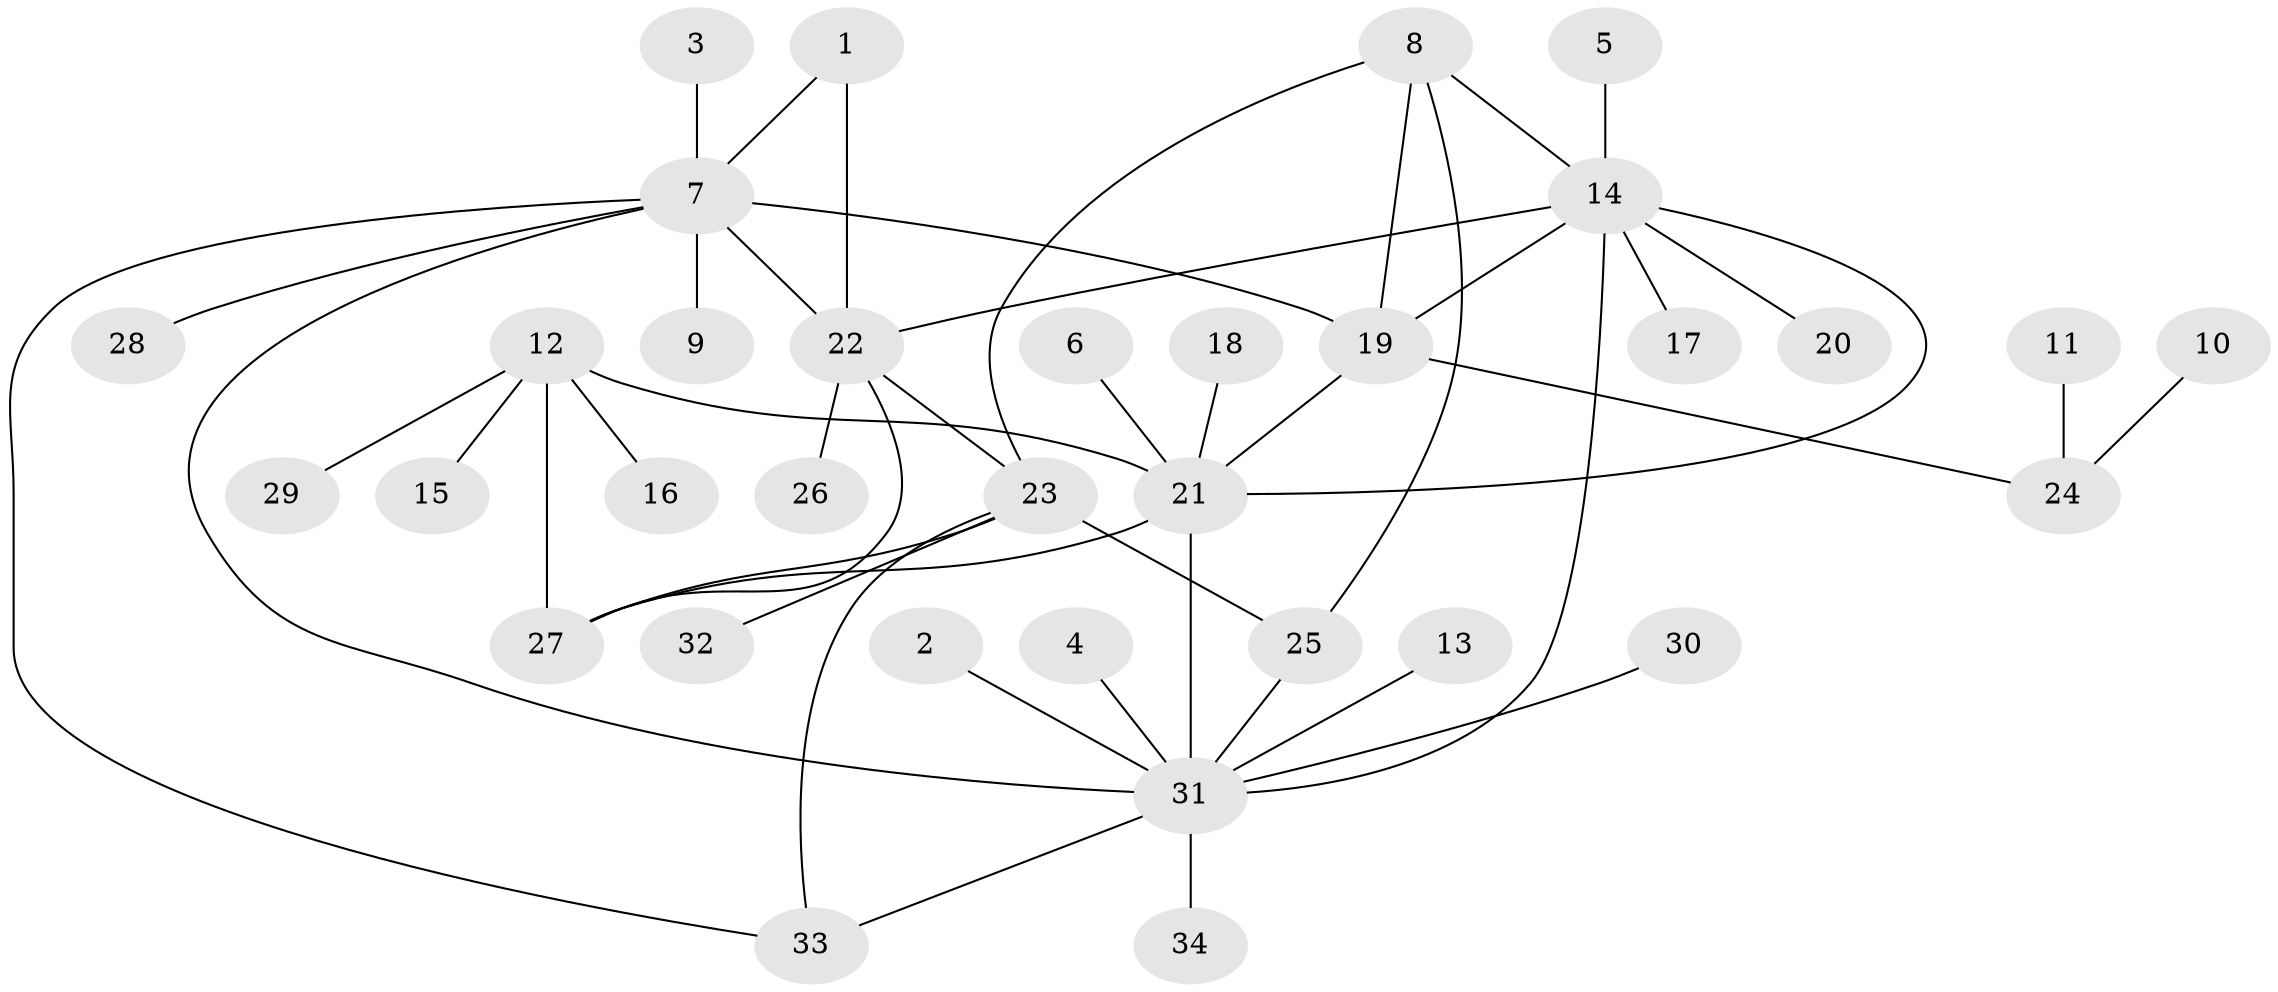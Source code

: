 // original degree distribution, {3: 0.04477611940298507, 5: 0.04477611940298507, 9: 0.029850746268656716, 7: 0.029850746268656716, 8: 0.04477611940298507, 4: 0.05970149253731343, 6: 0.014925373134328358, 2: 0.16417910447761194, 1: 0.5671641791044776}
// Generated by graph-tools (version 1.1) at 2025/50/03/09/25 03:50:42]
// undirected, 34 vertices, 47 edges
graph export_dot {
graph [start="1"]
  node [color=gray90,style=filled];
  1;
  2;
  3;
  4;
  5;
  6;
  7;
  8;
  9;
  10;
  11;
  12;
  13;
  14;
  15;
  16;
  17;
  18;
  19;
  20;
  21;
  22;
  23;
  24;
  25;
  26;
  27;
  28;
  29;
  30;
  31;
  32;
  33;
  34;
  1 -- 7 [weight=1.0];
  1 -- 22 [weight=1.0];
  2 -- 31 [weight=1.0];
  3 -- 7 [weight=1.0];
  4 -- 31 [weight=1.0];
  5 -- 14 [weight=1.0];
  6 -- 21 [weight=1.0];
  7 -- 9 [weight=1.0];
  7 -- 19 [weight=1.0];
  7 -- 22 [weight=1.0];
  7 -- 28 [weight=1.0];
  7 -- 31 [weight=1.0];
  7 -- 33 [weight=1.0];
  8 -- 14 [weight=1.0];
  8 -- 19 [weight=1.0];
  8 -- 23 [weight=1.0];
  8 -- 25 [weight=1.0];
  10 -- 24 [weight=1.0];
  11 -- 24 [weight=1.0];
  12 -- 15 [weight=1.0];
  12 -- 16 [weight=1.0];
  12 -- 21 [weight=1.0];
  12 -- 27 [weight=1.0];
  12 -- 29 [weight=1.0];
  13 -- 31 [weight=1.0];
  14 -- 17 [weight=1.0];
  14 -- 19 [weight=1.0];
  14 -- 20 [weight=1.0];
  14 -- 21 [weight=1.0];
  14 -- 22 [weight=1.0];
  14 -- 31 [weight=1.0];
  18 -- 21 [weight=1.0];
  19 -- 21 [weight=1.0];
  19 -- 24 [weight=1.0];
  21 -- 27 [weight=1.0];
  21 -- 31 [weight=1.0];
  22 -- 23 [weight=1.0];
  22 -- 26 [weight=1.0];
  22 -- 27 [weight=1.0];
  23 -- 25 [weight=1.0];
  23 -- 27 [weight=1.0];
  23 -- 32 [weight=1.0];
  23 -- 33 [weight=1.0];
  25 -- 31 [weight=1.0];
  30 -- 31 [weight=1.0];
  31 -- 33 [weight=1.0];
  31 -- 34 [weight=1.0];
}
